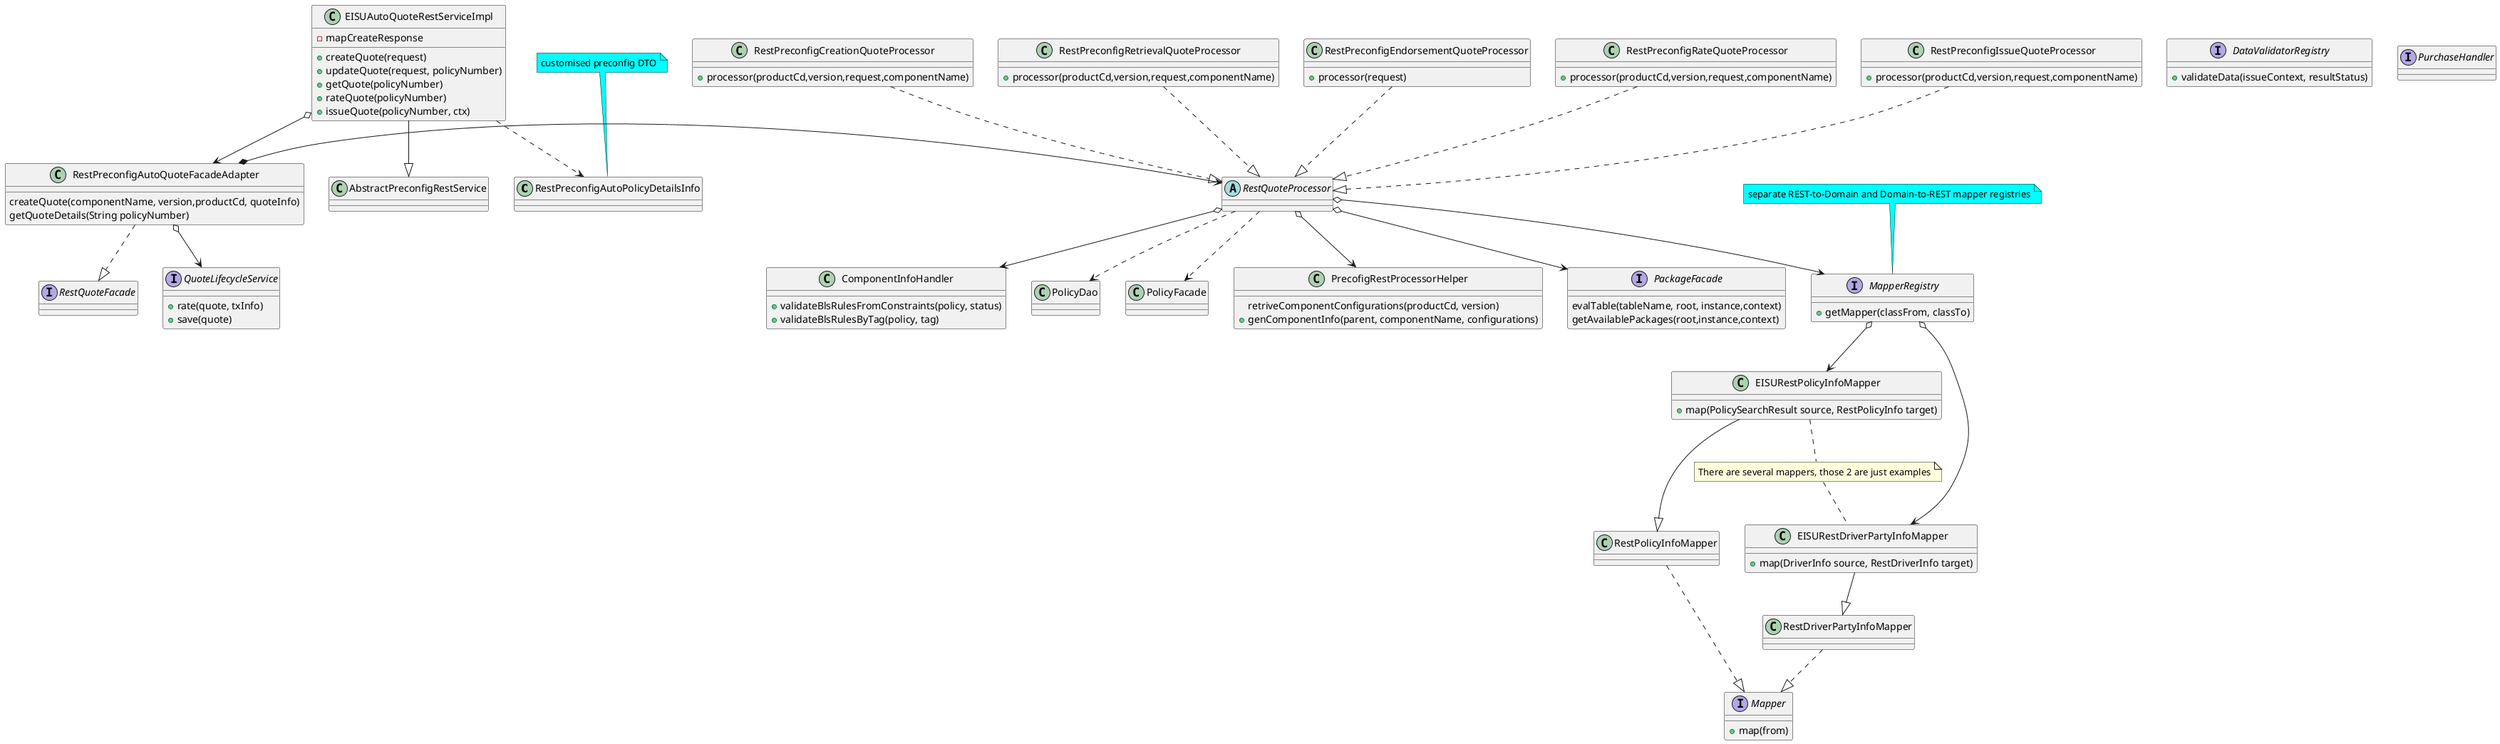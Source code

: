 @startuml

allowmixing

class RestPreconfigAutoPolicyDetailsInfo{

}
note top of RestPreconfigAutoPolicyDetailsInfo #aqua : customised preconfig DTO



class AbstractPreconfigRestService

class EISUAutoQuoteRestServiceImpl{
+createQuote(request)
+updateQuote(request, policyNumber)
+getQuote(policyNumber)
+rateQuote(policyNumber)
+issueQuote(policyNumber, ctx)
-mapCreateResponse
}

EISUAutoQuoteRestServiceImpl --|> AbstractPreconfigRestService

EISUAutoQuoteRestServiceImpl ..> RestPreconfigAutoPolicyDetailsInfo

interface RestQuoteFacade{
}

interface MapperRegistry{
+getMapper(classFrom, classTo)
}

note top of MapperRegistry #aqua : separate REST-to-Domain and Domain-to-REST mapper registries

interface Mapper {
+map(from)
}

MapperRegistry o--> EISURestPolicyInfoMapper
MapperRegistry o--> EISURestDriverPartyInfoMapper



RestPolicyInfoMapper ..|> Mapper
EISURestPolicyInfoMapper --|> RestPolicyInfoMapper

RestDriverPartyInfoMapper ..|> Mapper
EISURestDriverPartyInfoMapper --|> RestDriverPartyInfoMapper


class EISURestPolicyInfoMapper {
 +map(PolicySearchResult source, RestPolicyInfo target)
}

class EISURestDriverPartyInfoMapper {
 +map(DriverInfo source, RestDriverInfo target)
}

note "There are several mappers, those 2 are just examples" as N2
EISURestPolicyInfoMapper .. N2
N2 .. EISURestDriverPartyInfoMapper

class RestPreconfigAutoQuoteFacadeAdapter {
createQuote(componentName, version,productCd, quoteInfo)
getQuoteDetails(String policyNumber)
}

RestPreconfigAutoQuoteFacadeAdapter o--> QuoteLifecycleService



class  PrecofigRestProcessorHelper {
retriveComponentConfigurations(productCd, version)
+genComponentInfo(parent, componentName, configurations)
}




interface DataValidatorRegistry{
+ validateData(issueContext, resultStatus)
}


RestPreconfigAutoQuoteFacadeAdapter ..|> RestQuoteFacade


interface QuoteLifecycleService{
+rate(quote, txInfo)
+save(quote)
}


interface PackageFacade {
evalTable(tableName, root, instance,context)
getAvailablePackages(root,instance,context)
}

abstract class RestQuoteProcessor


RestPreconfigAutoQuoteFacadeAdapter *-> RestQuoteProcessor

class RestPreconfigCreationQuoteProcessor{
+processor(productCd,version,request,componentName)

}


class RestPreconfigRetrievalQuoteProcessor {
+processor(productCd,version,request,componentName)
}

class RestPreconfigEndorsementQuoteProcessor{
+processor(request)
}

class RestPreconfigRateQuoteProcessor {
+processor(productCd,version,request,componentName)
}

class RestPreconfigIssueQuoteProcessor {
+processor(productCd,version,request,componentName)
}

RestPreconfigRetrievalQuoteProcessor ..|> RestQuoteProcessor
RestPreconfigEndorsementQuoteProcessor ..|> RestQuoteProcessor

RestPreconfigCreationQuoteProcessor ..|> RestQuoteProcessor
RestPreconfigRateQuoteProcessor ..|> RestQuoteProcessor
RestPreconfigIssueQuoteProcessor ..|> RestQuoteProcessor

class ComponentInfoHandler{
+validateBlsRulesFromConstraints(policy, status)
+validateBlsRulesByTag(policy, tag)
}





EISUAutoQuoteRestServiceImpl o--> RestPreconfigAutoQuoteFacadeAdapter


RestQuoteProcessor o--> MapperRegistry
RestQuoteProcessor o--> PrecofigRestProcessorHelper
RestQuoteProcessor o--> PackageFacade
RestQuoteProcessor o--> ComponentInfoHandler
RestQuoteProcessor ..> PolicyDao
RestQuoteProcessor ..> PolicyFacade




interface PurchaseHandler{

}



@enduml